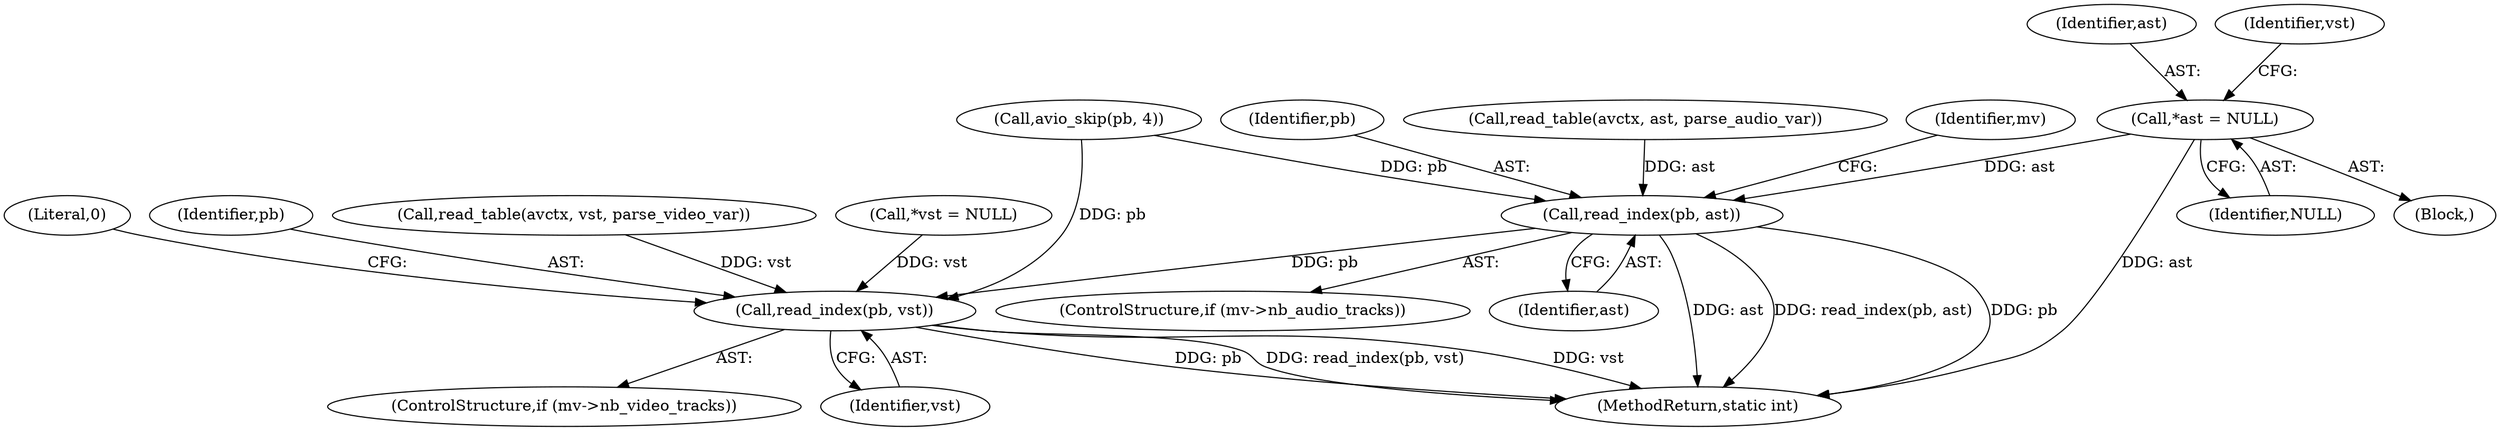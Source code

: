 digraph "0_FFmpeg_4f05e2e2dc1a89f38cd9f0960a6561083d714f1e@pointer" {
"1000118" [label="(Call,*ast = NULL)"];
"1000605" [label="(Call,read_index(pb, ast))"];
"1000612" [label="(Call,read_index(pb, vst))"];
"1000607" [label="(Identifier,ast)"];
"1000118" [label="(Call,*ast = NULL)"];
"1000606" [label="(Identifier,pb)"];
"1000624" [label="(Literal,0)"];
"1000481" [label="(Call,read_table(avctx, ast, parse_audio_var))"];
"1000608" [label="(ControlStructure,if (mv->nb_video_tracks))"];
"1000613" [label="(Identifier,pb)"];
"1000119" [label="(Identifier,ast)"];
"1000605" [label="(Call,read_index(pb, ast))"];
"1000625" [label="(MethodReturn,static int)"];
"1000612" [label="(Call,read_index(pb, vst))"];
"1000120" [label="(Identifier,NULL)"];
"1000601" [label="(ControlStructure,if (mv->nb_audio_tracks))"];
"1000594" [label="(Call,read_table(avctx, vst, parse_video_var))"];
"1000614" [label="(Identifier,vst)"];
"1000123" [label="(Identifier,vst)"];
"1000122" [label="(Call,*vst = NULL)"];
"1000429" [label="(Call,avio_skip(pb, 4))"];
"1000104" [label="(Block,)"];
"1000610" [label="(Identifier,mv)"];
"1000118" -> "1000104"  [label="AST: "];
"1000118" -> "1000120"  [label="CFG: "];
"1000119" -> "1000118"  [label="AST: "];
"1000120" -> "1000118"  [label="AST: "];
"1000123" -> "1000118"  [label="CFG: "];
"1000118" -> "1000625"  [label="DDG: ast"];
"1000118" -> "1000605"  [label="DDG: ast"];
"1000605" -> "1000601"  [label="AST: "];
"1000605" -> "1000607"  [label="CFG: "];
"1000606" -> "1000605"  [label="AST: "];
"1000607" -> "1000605"  [label="AST: "];
"1000610" -> "1000605"  [label="CFG: "];
"1000605" -> "1000625"  [label="DDG: ast"];
"1000605" -> "1000625"  [label="DDG: read_index(pb, ast)"];
"1000605" -> "1000625"  [label="DDG: pb"];
"1000429" -> "1000605"  [label="DDG: pb"];
"1000481" -> "1000605"  [label="DDG: ast"];
"1000605" -> "1000612"  [label="DDG: pb"];
"1000612" -> "1000608"  [label="AST: "];
"1000612" -> "1000614"  [label="CFG: "];
"1000613" -> "1000612"  [label="AST: "];
"1000614" -> "1000612"  [label="AST: "];
"1000624" -> "1000612"  [label="CFG: "];
"1000612" -> "1000625"  [label="DDG: vst"];
"1000612" -> "1000625"  [label="DDG: pb"];
"1000612" -> "1000625"  [label="DDG: read_index(pb, vst)"];
"1000429" -> "1000612"  [label="DDG: pb"];
"1000122" -> "1000612"  [label="DDG: vst"];
"1000594" -> "1000612"  [label="DDG: vst"];
}
